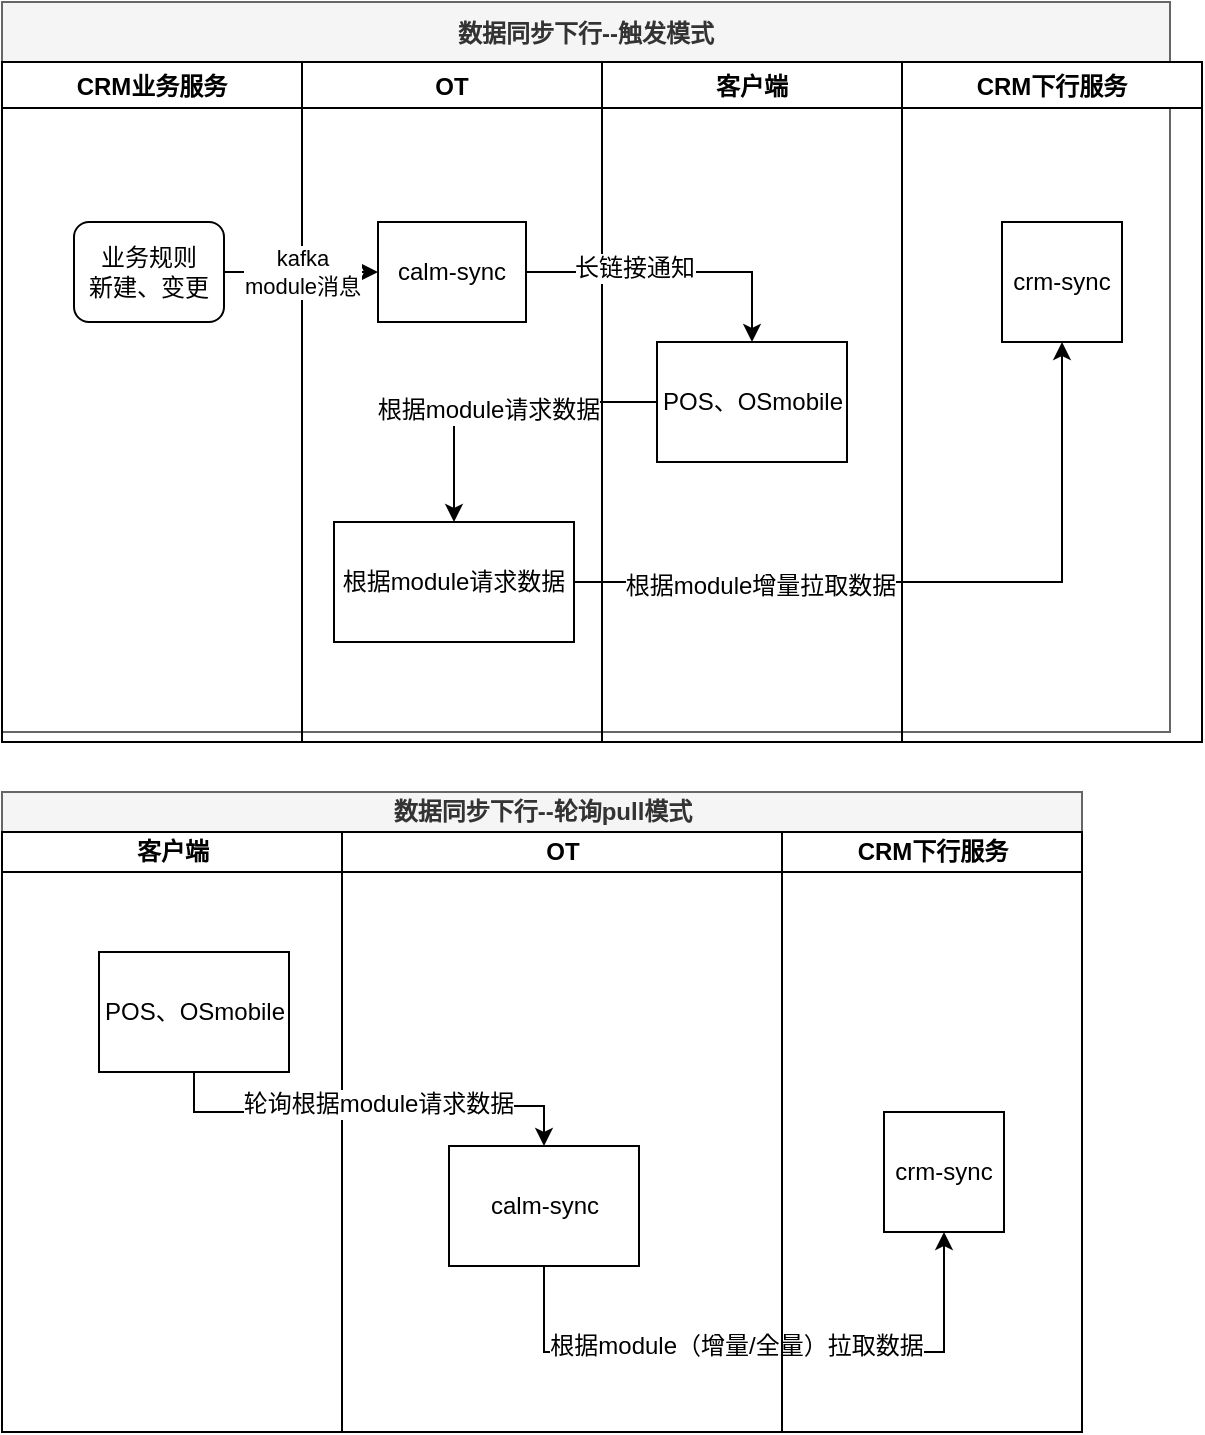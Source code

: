 <mxfile version="11.2.3" type="github" pages="1"><diagram id="SiB0vwN9JOx0_ccP5DaL" name="CRM同步下行"><mxGraphModel dx="946" dy="544" grid="1" gridSize="10" guides="1" tooltips="1" connect="1" arrows="1" fold="1" page="1" pageScale="1" pageWidth="827" pageHeight="1169" math="0" shadow="0"><root><mxCell id="0"/><mxCell id="1" parent="0"/><mxCell id="UvY-WXUA-jU0H9xlAhvb-1" value="数据同步下行--触发模式" style="swimlane;startSize=30;fillColor=#f5f5f5;strokeColor=#666666;fontColor=#333333;" vertex="1" parent="1"><mxGeometry x="120" y="55" width="584" height="365" as="geometry"/></mxCell><mxCell id="UvY-WXUA-jU0H9xlAhvb-2" value="CRM业务服务" style="swimlane;" vertex="1" parent="UvY-WXUA-jU0H9xlAhvb-1"><mxGeometry y="30" width="150" height="340" as="geometry"/></mxCell><mxCell id="UvY-WXUA-jU0H9xlAhvb-3" value="业务规则&lt;br&gt;新建、变更" style="rounded=1;whiteSpace=wrap;html=1;" vertex="1" parent="UvY-WXUA-jU0H9xlAhvb-2"><mxGeometry x="36" y="80" width="75" height="50" as="geometry"/></mxCell><mxCell id="UvY-WXUA-jU0H9xlAhvb-4" value="OT" style="swimlane;" vertex="1" parent="UvY-WXUA-jU0H9xlAhvb-1"><mxGeometry x="150" y="30" width="150" height="340" as="geometry"/></mxCell><mxCell id="UvY-WXUA-jU0H9xlAhvb-5" value="&lt;span&gt;calm-sync&lt;/span&gt;" style="rounded=0;whiteSpace=wrap;html=1;" vertex="1" parent="UvY-WXUA-jU0H9xlAhvb-4"><mxGeometry x="38" y="80" width="74" height="50" as="geometry"/></mxCell><mxCell id="UvY-WXUA-jU0H9xlAhvb-6" value="&lt;span&gt;根据module请求数据&lt;/span&gt;" style="rounded=0;whiteSpace=wrap;html=1;" vertex="1" parent="UvY-WXUA-jU0H9xlAhvb-4"><mxGeometry x="16" y="230" width="120" height="60" as="geometry"/></mxCell><mxCell id="UvY-WXUA-jU0H9xlAhvb-7" value="客户端" style="swimlane;" vertex="1" parent="UvY-WXUA-jU0H9xlAhvb-1"><mxGeometry x="300" y="30" width="150" height="340" as="geometry"/></mxCell><mxCell id="UvY-WXUA-jU0H9xlAhvb-8" value="&lt;span&gt;POS、OSmobile&lt;/span&gt;" style="rounded=0;whiteSpace=wrap;html=1;" vertex="1" parent="UvY-WXUA-jU0H9xlAhvb-7"><mxGeometry x="27.5" y="140" width="95" height="60" as="geometry"/></mxCell><mxCell id="UvY-WXUA-jU0H9xlAhvb-9" value="CRM下行服务" style="swimlane;" vertex="1" parent="UvY-WXUA-jU0H9xlAhvb-1"><mxGeometry x="450" y="30" width="150" height="340" as="geometry"/></mxCell><mxCell id="UvY-WXUA-jU0H9xlAhvb-10" value="crm-sync" style="rounded=0;whiteSpace=wrap;html=1;" vertex="1" parent="UvY-WXUA-jU0H9xlAhvb-9"><mxGeometry x="50" y="80" width="60" height="60" as="geometry"/></mxCell><mxCell id="UvY-WXUA-jU0H9xlAhvb-11" value="kafka&lt;br&gt;module消息&lt;br&gt;" style="edgeStyle=orthogonalEdgeStyle;rounded=0;orthogonalLoop=1;jettySize=auto;html=1;" edge="1" parent="UvY-WXUA-jU0H9xlAhvb-1" source="UvY-WXUA-jU0H9xlAhvb-3" target="UvY-WXUA-jU0H9xlAhvb-5"><mxGeometry relative="1" as="geometry"/></mxCell><mxCell id="UvY-WXUA-jU0H9xlAhvb-12" value="" style="edgeStyle=orthogonalEdgeStyle;rounded=0;orthogonalLoop=1;jettySize=auto;html=1;" edge="1" parent="UvY-WXUA-jU0H9xlAhvb-1" source="UvY-WXUA-jU0H9xlAhvb-5" target="UvY-WXUA-jU0H9xlAhvb-8"><mxGeometry relative="1" as="geometry"/></mxCell><mxCell id="UvY-WXUA-jU0H9xlAhvb-13" value="长链接通知" style="text;html=1;resizable=0;points=[];align=center;verticalAlign=middle;labelBackgroundColor=#ffffff;" vertex="1" connectable="0" parent="UvY-WXUA-jU0H9xlAhvb-12"><mxGeometry x="-0.267" y="2" relative="1" as="geometry"><mxPoint as="offset"/></mxGeometry></mxCell><mxCell id="UvY-WXUA-jU0H9xlAhvb-14" style="edgeStyle=orthogonalEdgeStyle;rounded=0;orthogonalLoop=1;jettySize=auto;html=1;exitX=0;exitY=0.5;exitDx=0;exitDy=0;entryX=0.5;entryY=0;entryDx=0;entryDy=0;" edge="1" parent="UvY-WXUA-jU0H9xlAhvb-1" source="UvY-WXUA-jU0H9xlAhvb-8" target="UvY-WXUA-jU0H9xlAhvb-6"><mxGeometry relative="1" as="geometry"/></mxCell><mxCell id="UvY-WXUA-jU0H9xlAhvb-15" value="根据module请求数据" style="text;html=1;resizable=0;points=[];align=center;verticalAlign=middle;labelBackgroundColor=#ffffff;" vertex="1" connectable="0" parent="UvY-WXUA-jU0H9xlAhvb-14"><mxGeometry x="0.049" y="4" relative="1" as="geometry"><mxPoint as="offset"/></mxGeometry></mxCell><mxCell id="UvY-WXUA-jU0H9xlAhvb-16" style="edgeStyle=orthogonalEdgeStyle;rounded=0;orthogonalLoop=1;jettySize=auto;html=1;exitX=1;exitY=0.5;exitDx=0;exitDy=0;entryX=0.5;entryY=1;entryDx=0;entryDy=0;" edge="1" parent="UvY-WXUA-jU0H9xlAhvb-1" source="UvY-WXUA-jU0H9xlAhvb-6" target="UvY-WXUA-jU0H9xlAhvb-10"><mxGeometry relative="1" as="geometry"/></mxCell><mxCell id="UvY-WXUA-jU0H9xlAhvb-17" value="根据module增量拉取数据" style="text;html=1;resizable=0;points=[];align=center;verticalAlign=middle;labelBackgroundColor=#ffffff;" vertex="1" connectable="0" parent="UvY-WXUA-jU0H9xlAhvb-16"><mxGeometry x="-0.489" y="-2" relative="1" as="geometry"><mxPoint as="offset"/></mxGeometry></mxCell><mxCell id="UvY-WXUA-jU0H9xlAhvb-18" value="数据同步下行--轮询pull模式" style="swimlane;html=1;childLayout=stackLayout;resizeParent=1;resizeParentMax=0;startSize=20;fillColor=#f5f5f5;strokeColor=#666666;fontColor=#333333;" vertex="1" parent="1"><mxGeometry x="120" y="450" width="540" height="320" as="geometry"/></mxCell><mxCell id="UvY-WXUA-jU0H9xlAhvb-19" value="客户端" style="swimlane;html=1;startSize=20;" vertex="1" parent="UvY-WXUA-jU0H9xlAhvb-18"><mxGeometry y="20" width="170" height="300" as="geometry"/></mxCell><mxCell id="UvY-WXUA-jU0H9xlAhvb-20" value="&lt;span&gt;POS、OSmobile&lt;/span&gt;" style="rounded=0;whiteSpace=wrap;html=1;" vertex="1" parent="UvY-WXUA-jU0H9xlAhvb-19"><mxGeometry x="48.5" y="60" width="95" height="60" as="geometry"/></mxCell><mxCell id="UvY-WXUA-jU0H9xlAhvb-21" value="OT" style="swimlane;html=1;startSize=20;" vertex="1" parent="UvY-WXUA-jU0H9xlAhvb-18"><mxGeometry x="170" y="20" width="220" height="300" as="geometry"/></mxCell><mxCell id="UvY-WXUA-jU0H9xlAhvb-22" value="calm-sync&lt;br&gt;" style="rounded=0;whiteSpace=wrap;html=1;" vertex="1" parent="UvY-WXUA-jU0H9xlAhvb-21"><mxGeometry x="53.5" y="157" width="95" height="60" as="geometry"/></mxCell><mxCell id="UvY-WXUA-jU0H9xlAhvb-23" style="edgeStyle=orthogonalEdgeStyle;rounded=0;orthogonalLoop=1;jettySize=auto;html=1;exitX=0.5;exitY=1;exitDx=0;exitDy=0;entryX=0.5;entryY=1;entryDx=0;entryDy=0;startArrow=classic;startFill=1;endArrow=none;endFill=0;" edge="1" parent="UvY-WXUA-jU0H9xlAhvb-18" source="UvY-WXUA-jU0H9xlAhvb-28" target="UvY-WXUA-jU0H9xlAhvb-22"><mxGeometry relative="1" as="geometry"><mxPoint x="427.5" y="194" as="targetPoint"/><mxPoint x="184" y="314" as="sourcePoint"/><Array as="points"><mxPoint x="471" y="280"/><mxPoint x="271" y="280"/></Array></mxGeometry></mxCell><mxCell id="UvY-WXUA-jU0H9xlAhvb-24" value="根据module（增量/全量）拉取数据" style="text;html=1;resizable=0;points=[];align=center;verticalAlign=middle;labelBackgroundColor=#ffffff;" vertex="1" connectable="0" parent="UvY-WXUA-jU0H9xlAhvb-23"><mxGeometry x="-0.489" y="-2" relative="1" as="geometry"><mxPoint x="-87" y="-1" as="offset"/></mxGeometry></mxCell><mxCell id="UvY-WXUA-jU0H9xlAhvb-25" style="edgeStyle=orthogonalEdgeStyle;rounded=0;orthogonalLoop=1;jettySize=auto;html=1;exitX=0.5;exitY=1;exitDx=0;exitDy=0;" edge="1" parent="UvY-WXUA-jU0H9xlAhvb-18" source="UvY-WXUA-jU0H9xlAhvb-20" target="UvY-WXUA-jU0H9xlAhvb-22"><mxGeometry relative="1" as="geometry"><mxPoint x="124" y="284" as="targetPoint"/></mxGeometry></mxCell><mxCell id="UvY-WXUA-jU0H9xlAhvb-26" value="轮询根据module请求数据" style="text;html=1;resizable=0;points=[];align=center;verticalAlign=middle;labelBackgroundColor=#ffffff;" vertex="1" connectable="0" parent="UvY-WXUA-jU0H9xlAhvb-25"><mxGeometry x="0.049" y="4" relative="1" as="geometry"><mxPoint y="3" as="offset"/></mxGeometry></mxCell><mxCell id="UvY-WXUA-jU0H9xlAhvb-27" value="CRM下行服务" style="swimlane;html=1;startSize=20;" vertex="1" parent="UvY-WXUA-jU0H9xlAhvb-18"><mxGeometry x="390" y="20" width="150" height="300" as="geometry"/></mxCell><mxCell id="UvY-WXUA-jU0H9xlAhvb-28" value="crm-sync" style="rounded=0;whiteSpace=wrap;html=1;" vertex="1" parent="UvY-WXUA-jU0H9xlAhvb-27"><mxGeometry x="51" y="140" width="60" height="60" as="geometry"/></mxCell></root></mxGraphModel></diagram></mxfile>